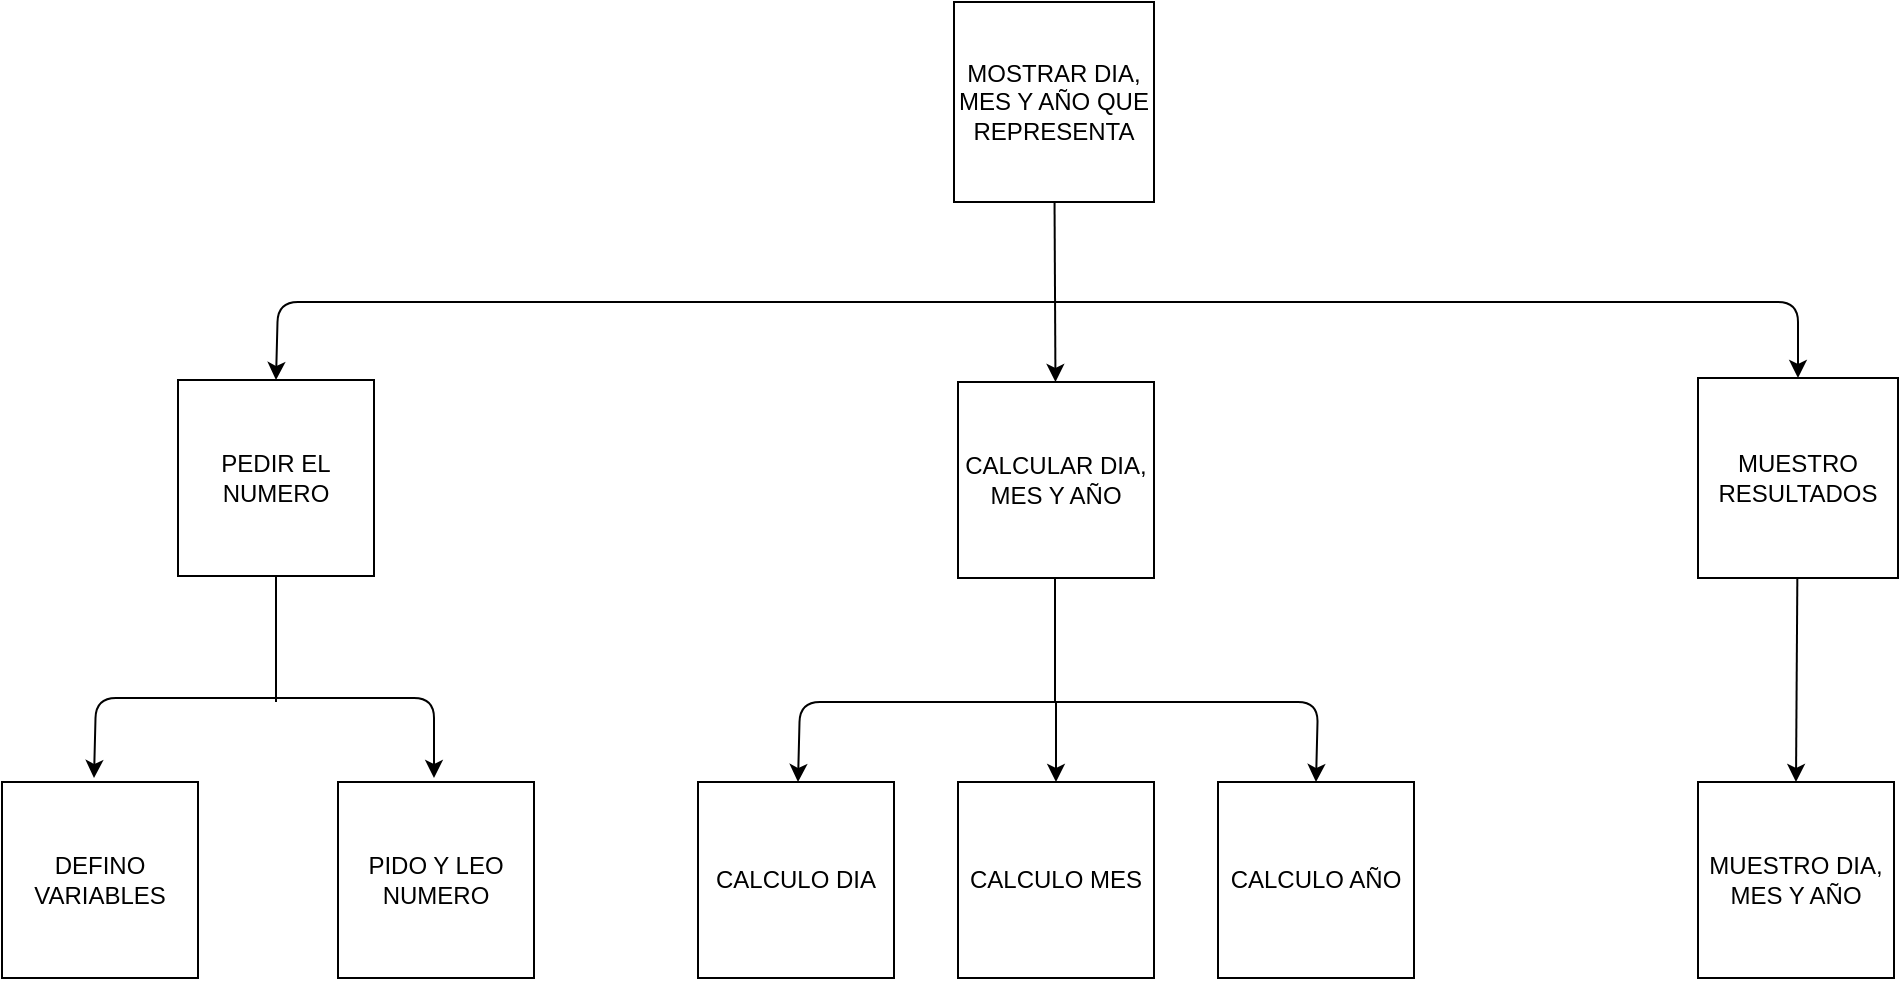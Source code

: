 <mxfile>
    <diagram id="0tGp3YCrtJcN8_A0FbCR" name="Page-1">
        <mxGraphModel dx="1909" dy="779" grid="1" gridSize="10" guides="1" tooltips="1" connect="1" arrows="1" fold="1" page="1" pageScale="1" pageWidth="850" pageHeight="1100" background="light-dark(#FFFFFF,#0A0A0A)" math="0" shadow="0">
            <root>
                <mxCell id="0"/>
                <mxCell id="1" parent="0"/>
                <mxCell id="2" value="" style="edgeStyle=none;html=1;" parent="1" source="5" target="6" edge="1">
                    <mxGeometry relative="1" as="geometry"/>
                </mxCell>
                <mxCell id="3" value="" style="edgeStyle=none;html=1;entryX=0.5;entryY=0;entryDx=0;entryDy=0;" parent="1" target="7" edge="1">
                    <mxGeometry relative="1" as="geometry">
                        <mxPoint x="425" y="160" as="sourcePoint"/>
                        <Array as="points">
                            <mxPoint x="40" y="160"/>
                        </Array>
                    </mxGeometry>
                </mxCell>
                <mxCell id="4" value="" style="edgeStyle=none;html=1;entryX=0.5;entryY=0;entryDx=0;entryDy=0;" parent="1" target="9" edge="1">
                    <mxGeometry relative="1" as="geometry">
                        <mxPoint x="410" y="160" as="sourcePoint"/>
                        <Array as="points">
                            <mxPoint x="800" y="160"/>
                        </Array>
                    </mxGeometry>
                </mxCell>
                <mxCell id="5" value="MOSTRAR DIA, MES Y AÑO QUE REPRESENTA" style="whiteSpace=wrap;html=1;aspect=fixed;" parent="1" vertex="1">
                    <mxGeometry x="378" y="10" width="100" height="100" as="geometry"/>
                </mxCell>
                <mxCell id="6" value="CALCULAR DIA, MES Y AÑO" style="whiteSpace=wrap;html=1;aspect=fixed;" parent="1" vertex="1">
                    <mxGeometry x="380" y="200" width="98" height="98" as="geometry"/>
                </mxCell>
                <mxCell id="7" value="PEDIR EL NUMERO" style="whiteSpace=wrap;html=1;aspect=fixed;" parent="1" vertex="1">
                    <mxGeometry x="-10" y="199" width="98" height="98" as="geometry"/>
                </mxCell>
                <mxCell id="8" value="" style="edgeStyle=none;html=1;entryX=0.5;entryY=0;entryDx=0;entryDy=0;" parent="1" source="9" target="22" edge="1">
                    <mxGeometry relative="1" as="geometry">
                        <mxPoint x="860" y="400" as="targetPoint"/>
                    </mxGeometry>
                </mxCell>
                <mxCell id="9" value="MUESTRO RESULTADOS" style="whiteSpace=wrap;html=1;aspect=fixed;" parent="1" vertex="1">
                    <mxGeometry x="750" y="198" width="100" height="100" as="geometry"/>
                </mxCell>
                <mxCell id="10" value="DEFINO VARIABLES" style="whiteSpace=wrap;html=1;aspect=fixed;" parent="1" vertex="1">
                    <mxGeometry x="-98" y="400" width="98" height="98" as="geometry"/>
                </mxCell>
                <mxCell id="11" value="PIDO Y LEO NUMERO" style="whiteSpace=wrap;html=1;aspect=fixed;" parent="1" vertex="1">
                    <mxGeometry x="70" y="400" width="98" height="98" as="geometry"/>
                </mxCell>
                <mxCell id="12" value="" style="endArrow=none;html=1;entryX=0.5;entryY=1;entryDx=0;entryDy=0;" parent="1" target="7" edge="1">
                    <mxGeometry width="50" height="50" relative="1" as="geometry">
                        <mxPoint x="39" y="360" as="sourcePoint"/>
                        <mxPoint x="329" y="298" as="targetPoint"/>
                    </mxGeometry>
                </mxCell>
                <mxCell id="13" value="" style="endArrow=classic;html=1;entryX=0.5;entryY=0;entryDx=0;entryDy=0;" parent="1" edge="1">
                    <mxGeometry width="50" height="50" relative="1" as="geometry">
                        <mxPoint x="29" y="358" as="sourcePoint"/>
                        <mxPoint x="118" y="398" as="targetPoint"/>
                        <Array as="points">
                            <mxPoint x="118" y="358"/>
                        </Array>
                    </mxGeometry>
                </mxCell>
                <mxCell id="14" value="" style="endArrow=classic;html=1;entryX=0.5;entryY=0;entryDx=0;entryDy=0;" parent="1" edge="1">
                    <mxGeometry width="50" height="50" relative="1" as="geometry">
                        <mxPoint x="29" y="358" as="sourcePoint"/>
                        <mxPoint x="-52" y="398" as="targetPoint"/>
                        <Array as="points">
                            <mxPoint x="-51" y="358"/>
                        </Array>
                    </mxGeometry>
                </mxCell>
                <mxCell id="15" value="" style="endArrow=none;html=1;entryX=0.5;entryY=1;entryDx=0;entryDy=0;" parent="1" edge="1">
                    <mxGeometry width="50" height="50" relative="1" as="geometry">
                        <mxPoint x="428.5" y="360" as="sourcePoint"/>
                        <mxPoint x="428.5" y="298" as="targetPoint"/>
                    </mxGeometry>
                </mxCell>
                <mxCell id="16" value="CALCULO DIA" style="whiteSpace=wrap;html=1;aspect=fixed;" parent="1" vertex="1">
                    <mxGeometry x="250" y="400" width="98" height="98" as="geometry"/>
                </mxCell>
                <mxCell id="17" value="" style="endArrow=classic;html=1;entryX=0.5;entryY=0;entryDx=0;entryDy=0;" parent="1" edge="1">
                    <mxGeometry width="50" height="50" relative="1" as="geometry">
                        <mxPoint x="420" y="360" as="sourcePoint"/>
                        <mxPoint x="300" y="400" as="targetPoint"/>
                        <Array as="points">
                            <mxPoint x="301" y="360"/>
                        </Array>
                    </mxGeometry>
                </mxCell>
                <mxCell id="18" value="CALCULO MES" style="whiteSpace=wrap;html=1;aspect=fixed;" parent="1" vertex="1">
                    <mxGeometry x="380" y="400" width="98" height="98" as="geometry"/>
                </mxCell>
                <mxCell id="19" value="" style="endArrow=classic;html=1;entryX=0.5;entryY=0;entryDx=0;entryDy=0;" parent="1" target="21" edge="1">
                    <mxGeometry width="50" height="50" relative="1" as="geometry">
                        <mxPoint x="420" y="360" as="sourcePoint"/>
                        <mxPoint x="549" y="400" as="targetPoint"/>
                        <Array as="points">
                            <mxPoint x="560" y="360"/>
                        </Array>
                    </mxGeometry>
                </mxCell>
                <mxCell id="20" value="" style="endArrow=classic;html=1;entryX=0.5;entryY=0;entryDx=0;entryDy=0;" parent="1" target="18" edge="1">
                    <mxGeometry width="50" height="50" relative="1" as="geometry">
                        <mxPoint x="429" y="360" as="sourcePoint"/>
                        <mxPoint x="490" y="370" as="targetPoint"/>
                    </mxGeometry>
                </mxCell>
                <mxCell id="21" value="CALCULO AÑO" style="whiteSpace=wrap;html=1;aspect=fixed;" parent="1" vertex="1">
                    <mxGeometry x="510" y="400" width="98" height="98" as="geometry"/>
                </mxCell>
                <mxCell id="22" value="MUESTRO DIA, MES Y AÑO" style="whiteSpace=wrap;html=1;aspect=fixed;" parent="1" vertex="1">
                    <mxGeometry x="750" y="400" width="98" height="98" as="geometry"/>
                </mxCell>
            </root>
        </mxGraphModel>
    </diagram>
</mxfile>